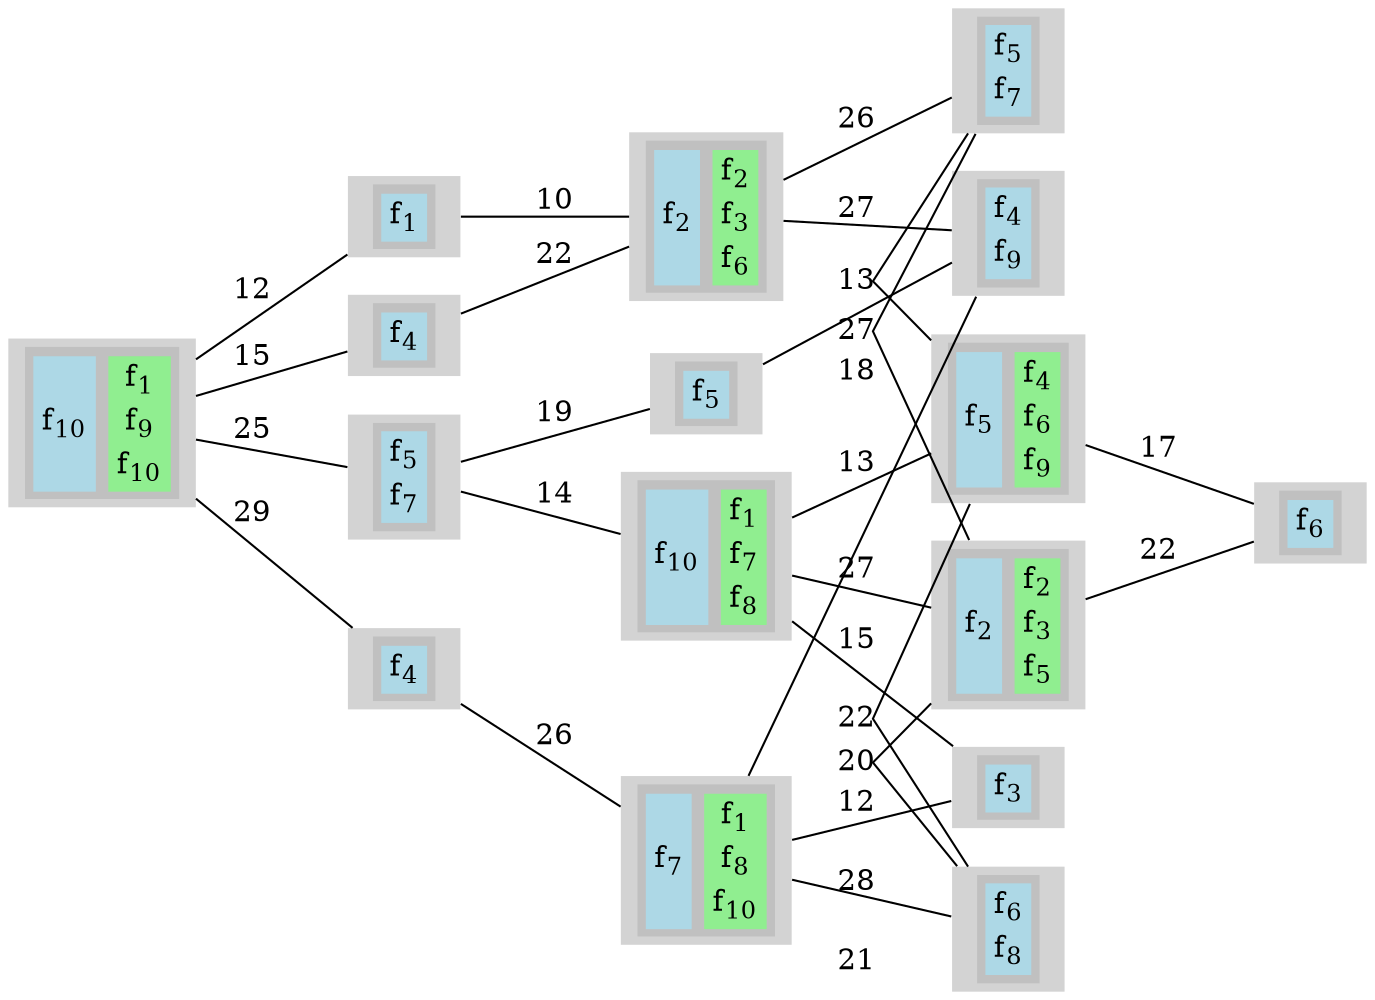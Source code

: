 digraph G
{
ranksep = "equally"
rankdir = LR
node [shape=none]
{rank = same; 1; };
{rank = same; 2; 3; 8; 15; };
{rank = same; 4; 6; 7; 9; };
{rank = same; 5; 11; 10; 14; 12; 13; };
{rank = same; 16; };
1[style=filled
label=<
<TABLE BORDER="0" BGCOLOR="gray">
<TR>
<TD>
<TABLE BORDER="0" BGCOLOR="lightblue">
<TR><TD PORT="f37" BGCOLOR="lightblue">f<SUB>10</SUB></TD></TR>
</TABLE>
</TD>
<TD>
<TABLE BORDER="0" BGCOLOR="lightgreen">
<TR><TD PORT="f3" BGCOLOR="lightgreen">f<SUB>1</SUB></TD></TR>
<TR><TD PORT="f33" BGCOLOR="lightgreen">f<SUB>9</SUB></TD></TR>
<TR><TD PORT="f38" BGCOLOR="lightgreen">f<SUB>10</SUB></TD></TR>
</TABLE>
</TD>
</TR>
</TABLE>>]

2[style=filled
label=<
<TABLE BORDER="0" BGCOLOR="gray">
<TR>
<TD>
<TABLE BORDER="0" BGCOLOR="lightblue">
<TR><TD PORT="f2" BGCOLOR="lightblue">f<SUB>1</SUB></TD></TR>
</TABLE>
</TD>
</TR>
</TABLE>>]

3[style=filled
label=<
<TABLE BORDER="0" BGCOLOR="gray">
<TR>
<TD>
<TABLE BORDER="0" BGCOLOR="lightblue">
<TR><TD PORT="f12" BGCOLOR="lightblue">f<SUB>4</SUB></TD></TR>
</TABLE>
</TD>
</TR>
</TABLE>>]

8[style=filled
label=<
<TABLE BORDER="0" BGCOLOR="gray">
<TR>
<TD>
<TABLE BORDER="0" BGCOLOR="lightblue">
<TR><TD PORT="f18" BGCOLOR="lightblue">f<SUB>5</SUB></TD></TR>
<TR><TD PORT="f28" BGCOLOR="lightblue">f<SUB>7</SUB></TD></TR>
</TABLE>
</TD>
</TR>
</TABLE>>]

15[style=filled
label=<
<TABLE BORDER="0" BGCOLOR="gray">
<TR>
<TD>
<TABLE BORDER="0" BGCOLOR="lightblue">
<TR><TD PORT="f13" BGCOLOR="lightblue">f<SUB>4</SUB></TD></TR>
</TABLE>
</TD>
</TR>
</TABLE>>]

4[style=filled
label=<
<TABLE BORDER="0" BGCOLOR="gray">
<TR>
<TD>
<TABLE BORDER="0" BGCOLOR="lightblue">
<TR><TD PORT="f6" BGCOLOR="lightblue">f<SUB>2</SUB></TD></TR>
</TABLE>
</TD>
<TD>
<TABLE BORDER="0" BGCOLOR="lightgreen">
<TR><TD PORT="f7" BGCOLOR="lightgreen">f<SUB>2</SUB></TD></TR>
<TR><TD PORT="f10" BGCOLOR="lightgreen">f<SUB>3</SUB></TD></TR>
<TR><TD PORT="f22" BGCOLOR="lightgreen">f<SUB>6</SUB></TD></TR>
</TABLE>
</TD>
</TR>
</TABLE>>]

6[style=filled
label=<
<TABLE BORDER="0" BGCOLOR="gray">
<TR>
<TD>
<TABLE BORDER="0" BGCOLOR="lightblue">
<TR><TD PORT="f26" BGCOLOR="lightblue">f<SUB>7</SUB></TD></TR>
</TABLE>
</TD>
<TD>
<TABLE BORDER="0" BGCOLOR="lightgreen">
<TR><TD PORT="f4" BGCOLOR="lightgreen">f<SUB>1</SUB></TD></TR>
<TR><TD PORT="f30" BGCOLOR="lightgreen">f<SUB>8</SUB></TD></TR>
<TR><TD PORT="f36" BGCOLOR="lightgreen">f<SUB>10</SUB></TD></TR>
</TABLE>
</TD>
</TR>
</TABLE>>]

7[style=filled
label=<
<TABLE BORDER="0" BGCOLOR="gray">
<TR>
<TD>
<TABLE BORDER="0" BGCOLOR="lightblue">
<TR><TD PORT="f19" BGCOLOR="lightblue">f<SUB>5</SUB></TD></TR>
</TABLE>
</TD>
</TR>
</TABLE>>]

9[style=filled
label=<
<TABLE BORDER="0" BGCOLOR="gray">
<TR>
<TD>
<TABLE BORDER="0" BGCOLOR="lightblue">
<TR><TD PORT="f35" BGCOLOR="lightblue">f<SUB>10</SUB></TD></TR>
</TABLE>
</TD>
<TD>
<TABLE BORDER="0" BGCOLOR="lightgreen">
<TR><TD PORT="f1" BGCOLOR="lightgreen">f<SUB>1</SUB></TD></TR>
<TR><TD PORT="f25" BGCOLOR="lightgreen">f<SUB>7</SUB></TD></TR>
<TR><TD PORT="f29" BGCOLOR="lightgreen">f<SUB>8</SUB></TD></TR>
</TABLE>
</TD>
</TR>
</TABLE>>]

5[style=filled
label=<
<TABLE BORDER="0" BGCOLOR="gray">
<TR>
<TD>
<TABLE BORDER="0" BGCOLOR="lightblue">
<TR><TD PORT="f14" BGCOLOR="lightblue">f<SUB>4</SUB></TD></TR>
<TR><TD PORT="f34" BGCOLOR="lightblue">f<SUB>9</SUB></TD></TR>
</TABLE>
</TD>
</TR>
</TABLE>>]

11[style=filled
label=<
<TABLE BORDER="0" BGCOLOR="gray">
<TR>
<TD>
<TABLE BORDER="0" BGCOLOR="lightblue">
<TR><TD PORT="f17" BGCOLOR="lightblue">f<SUB>5</SUB></TD></TR>
<TR><TD PORT="f27" BGCOLOR="lightblue">f<SUB>7</SUB></TD></TR>
</TABLE>
</TD>
</TR>
</TABLE>>]

10[style=filled
label=<
<TABLE BORDER="0" BGCOLOR="gray">
<TR>
<TD>
<TABLE BORDER="0" BGCOLOR="lightblue">
<TR><TD PORT="f9" BGCOLOR="lightblue">f<SUB>3</SUB></TD></TR>
</TABLE>
</TD>
</TR>
</TABLE>>]

14[style=filled
label=<
<TABLE BORDER="0" BGCOLOR="gray">
<TR>
<TD>
<TABLE BORDER="0" BGCOLOR="lightblue">
<TR><TD PORT="f21" BGCOLOR="lightblue">f<SUB>6</SUB></TD></TR>
<TR><TD PORT="f31" BGCOLOR="lightblue">f<SUB>8</SUB></TD></TR>
</TABLE>
</TD>
</TR>
</TABLE>>]

12[style=filled
label=<
<TABLE BORDER="0" BGCOLOR="gray">
<TR>
<TD>
<TABLE BORDER="0" BGCOLOR="lightblue">
<TR><TD PORT="f16" BGCOLOR="lightblue">f<SUB>5</SUB></TD></TR>
</TABLE>
</TD>
<TD>
<TABLE BORDER="0" BGCOLOR="lightgreen">
<TR><TD PORT="f15" BGCOLOR="lightgreen">f<SUB>4</SUB></TD></TR>
<TR><TD PORT="f23" BGCOLOR="lightgreen">f<SUB>6</SUB></TD></TR>
<TR><TD PORT="f32" BGCOLOR="lightgreen">f<SUB>9</SUB></TD></TR>
</TABLE>
</TD>
</TR>
</TABLE>>]

13[style=filled
label=<
<TABLE BORDER="0" BGCOLOR="gray">
<TR>
<TD>
<TABLE BORDER="0" BGCOLOR="lightblue">
<TR><TD PORT="f5" BGCOLOR="lightblue">f<SUB>2</SUB></TD></TR>
</TABLE>
</TD>
<TD>
<TABLE BORDER="0" BGCOLOR="lightgreen">
<TR><TD PORT="f8" BGCOLOR="lightgreen">f<SUB>2</SUB></TD></TR>
<TR><TD PORT="f11" BGCOLOR="lightgreen">f<SUB>3</SUB></TD></TR>
<TR><TD PORT="f20" BGCOLOR="lightgreen">f<SUB>5</SUB></TD></TR>
</TABLE>
</TD>
</TR>
</TABLE>>]

16[style=filled
label=<
<TABLE BORDER="0" BGCOLOR="gray">
<TR>
<TD>
<TABLE BORDER="0" BGCOLOR="lightblue">
<TR><TD PORT="f24" BGCOLOR="lightblue">f<SUB>6</SUB></TD></TR>
</TABLE>
</TD>
</TR>
</TABLE>>]

1 -> 2[label="12" dir = none]
1 -> 3[label="29" dir = none]
1 -> 8[label="25" dir = none]
1 -> 15[label="15" dir = none]
2 -> 4[label="10" dir = none]
3 -> 6[label="26" dir = none]
4 -> 5[label="27" dir = none]
4 -> 11[label="26" dir = none]
4 -> 15[label="22" dir = none]
5 -> 6[label="12" dir = none]
5 -> 7[label="18" dir = none]
6 -> 10[label="28" dir = none]
6 -> 14[label="21" dir = none]
7 -> 8[label="19" dir = none]
8 -> 9[label="14" dir = none]
9 -> 10[label="15" dir = none]
9 -> 12[label="13" dir = none]
9 -> 13[label="27" dir = none]
11 -> 12[label="13" dir = none]
11 -> 13[label="27" dir = none]
12 -> 14[label="22" dir = none]
12 -> 16[label="17" dir = none]
13 -> 14[label="20" dir = none]
13 -> 16[label="22" dir = none]
splines=false
}